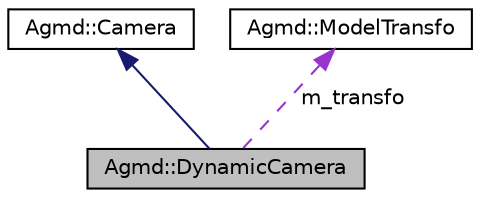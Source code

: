 digraph "Agmd::DynamicCamera"
{
  edge [fontname="Helvetica",fontsize="10",labelfontname="Helvetica",labelfontsize="10"];
  node [fontname="Helvetica",fontsize="10",shape=record];
  Node1 [label="Agmd::DynamicCamera",height=0.2,width=0.4,color="black", fillcolor="grey75", style="filled" fontcolor="black"];
  Node2 -> Node1 [dir="back",color="midnightblue",fontsize="10",style="solid",fontname="Helvetica"];
  Node2 [label="Agmd::Camera",height=0.2,width=0.4,color="black", fillcolor="white", style="filled",URL="$class_agmd_1_1_camera.html"];
  Node3 -> Node1 [dir="back",color="darkorchid3",fontsize="10",style="dashed",label=" m_transfo" ,fontname="Helvetica"];
  Node3 [label="Agmd::ModelTransfo",height=0.2,width=0.4,color="black", fillcolor="white", style="filled",URL="$struct_agmd_1_1_model_transfo.html"];
}

